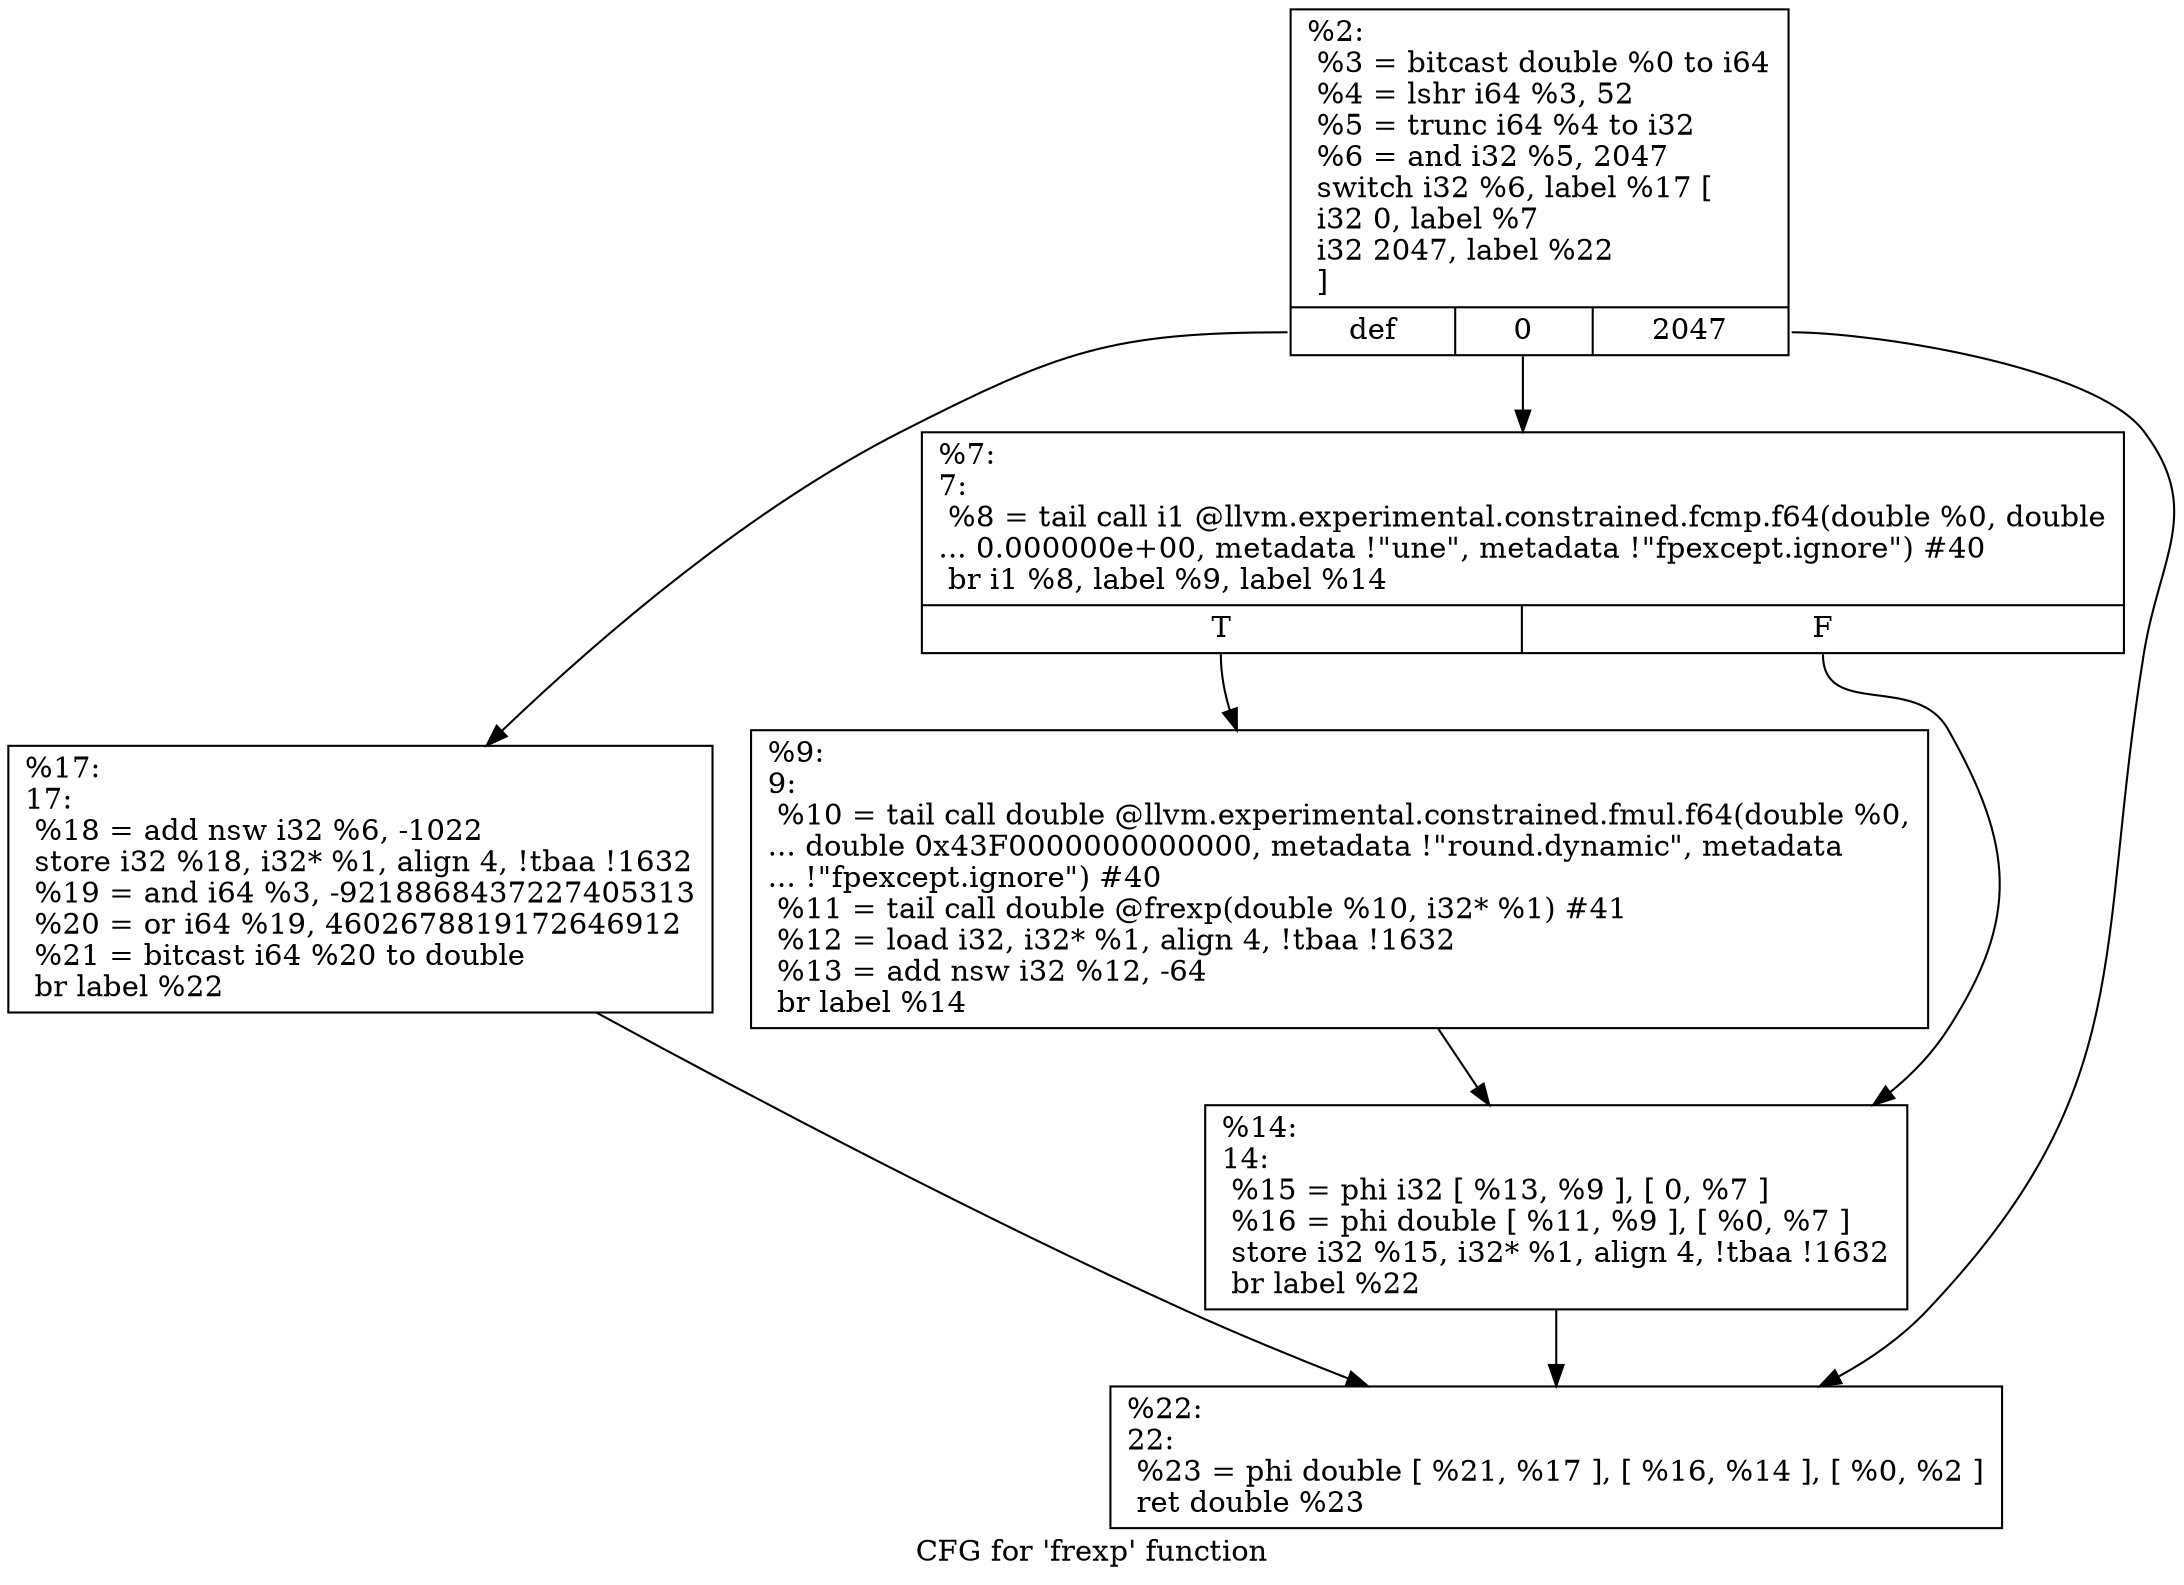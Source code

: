 digraph "CFG for 'frexp' function" {
	label="CFG for 'frexp' function";

	Node0x1935630 [shape=record,label="{%2:\l  %3 = bitcast double %0 to i64\l  %4 = lshr i64 %3, 52\l  %5 = trunc i64 %4 to i32\l  %6 = and i32 %5, 2047\l  switch i32 %6, label %17 [\l    i32 0, label %7\l    i32 2047, label %22\l  ]\l|{<s0>def|<s1>0|<s2>2047}}"];
	Node0x1935630:s0 -> Node0x19357d0;
	Node0x1935630:s1 -> Node0x19356e0;
	Node0x1935630:s2 -> Node0x1935820;
	Node0x19356e0 [shape=record,label="{%7:\l7:                                                \l  %8 = tail call i1 @llvm.experimental.constrained.fcmp.f64(double %0, double\l... 0.000000e+00, metadata !\"une\", metadata !\"fpexcept.ignore\") #40\l  br i1 %8, label %9, label %14\l|{<s0>T|<s1>F}}"];
	Node0x19356e0:s0 -> Node0x1935730;
	Node0x19356e0:s1 -> Node0x1935780;
	Node0x1935730 [shape=record,label="{%9:\l9:                                                \l  %10 = tail call double @llvm.experimental.constrained.fmul.f64(double %0,\l... double 0x43F0000000000000, metadata !\"round.dynamic\", metadata\l... !\"fpexcept.ignore\") #40\l  %11 = tail call double @frexp(double %10, i32* %1) #41\l  %12 = load i32, i32* %1, align 4, !tbaa !1632\l  %13 = add nsw i32 %12, -64\l  br label %14\l}"];
	Node0x1935730 -> Node0x1935780;
	Node0x1935780 [shape=record,label="{%14:\l14:                                               \l  %15 = phi i32 [ %13, %9 ], [ 0, %7 ]\l  %16 = phi double [ %11, %9 ], [ %0, %7 ]\l  store i32 %15, i32* %1, align 4, !tbaa !1632\l  br label %22\l}"];
	Node0x1935780 -> Node0x1935820;
	Node0x19357d0 [shape=record,label="{%17:\l17:                                               \l  %18 = add nsw i32 %6, -1022\l  store i32 %18, i32* %1, align 4, !tbaa !1632\l  %19 = and i64 %3, -9218868437227405313\l  %20 = or i64 %19, 4602678819172646912\l  %21 = bitcast i64 %20 to double\l  br label %22\l}"];
	Node0x19357d0 -> Node0x1935820;
	Node0x1935820 [shape=record,label="{%22:\l22:                                               \l  %23 = phi double [ %21, %17 ], [ %16, %14 ], [ %0, %2 ]\l  ret double %23\l}"];
}
